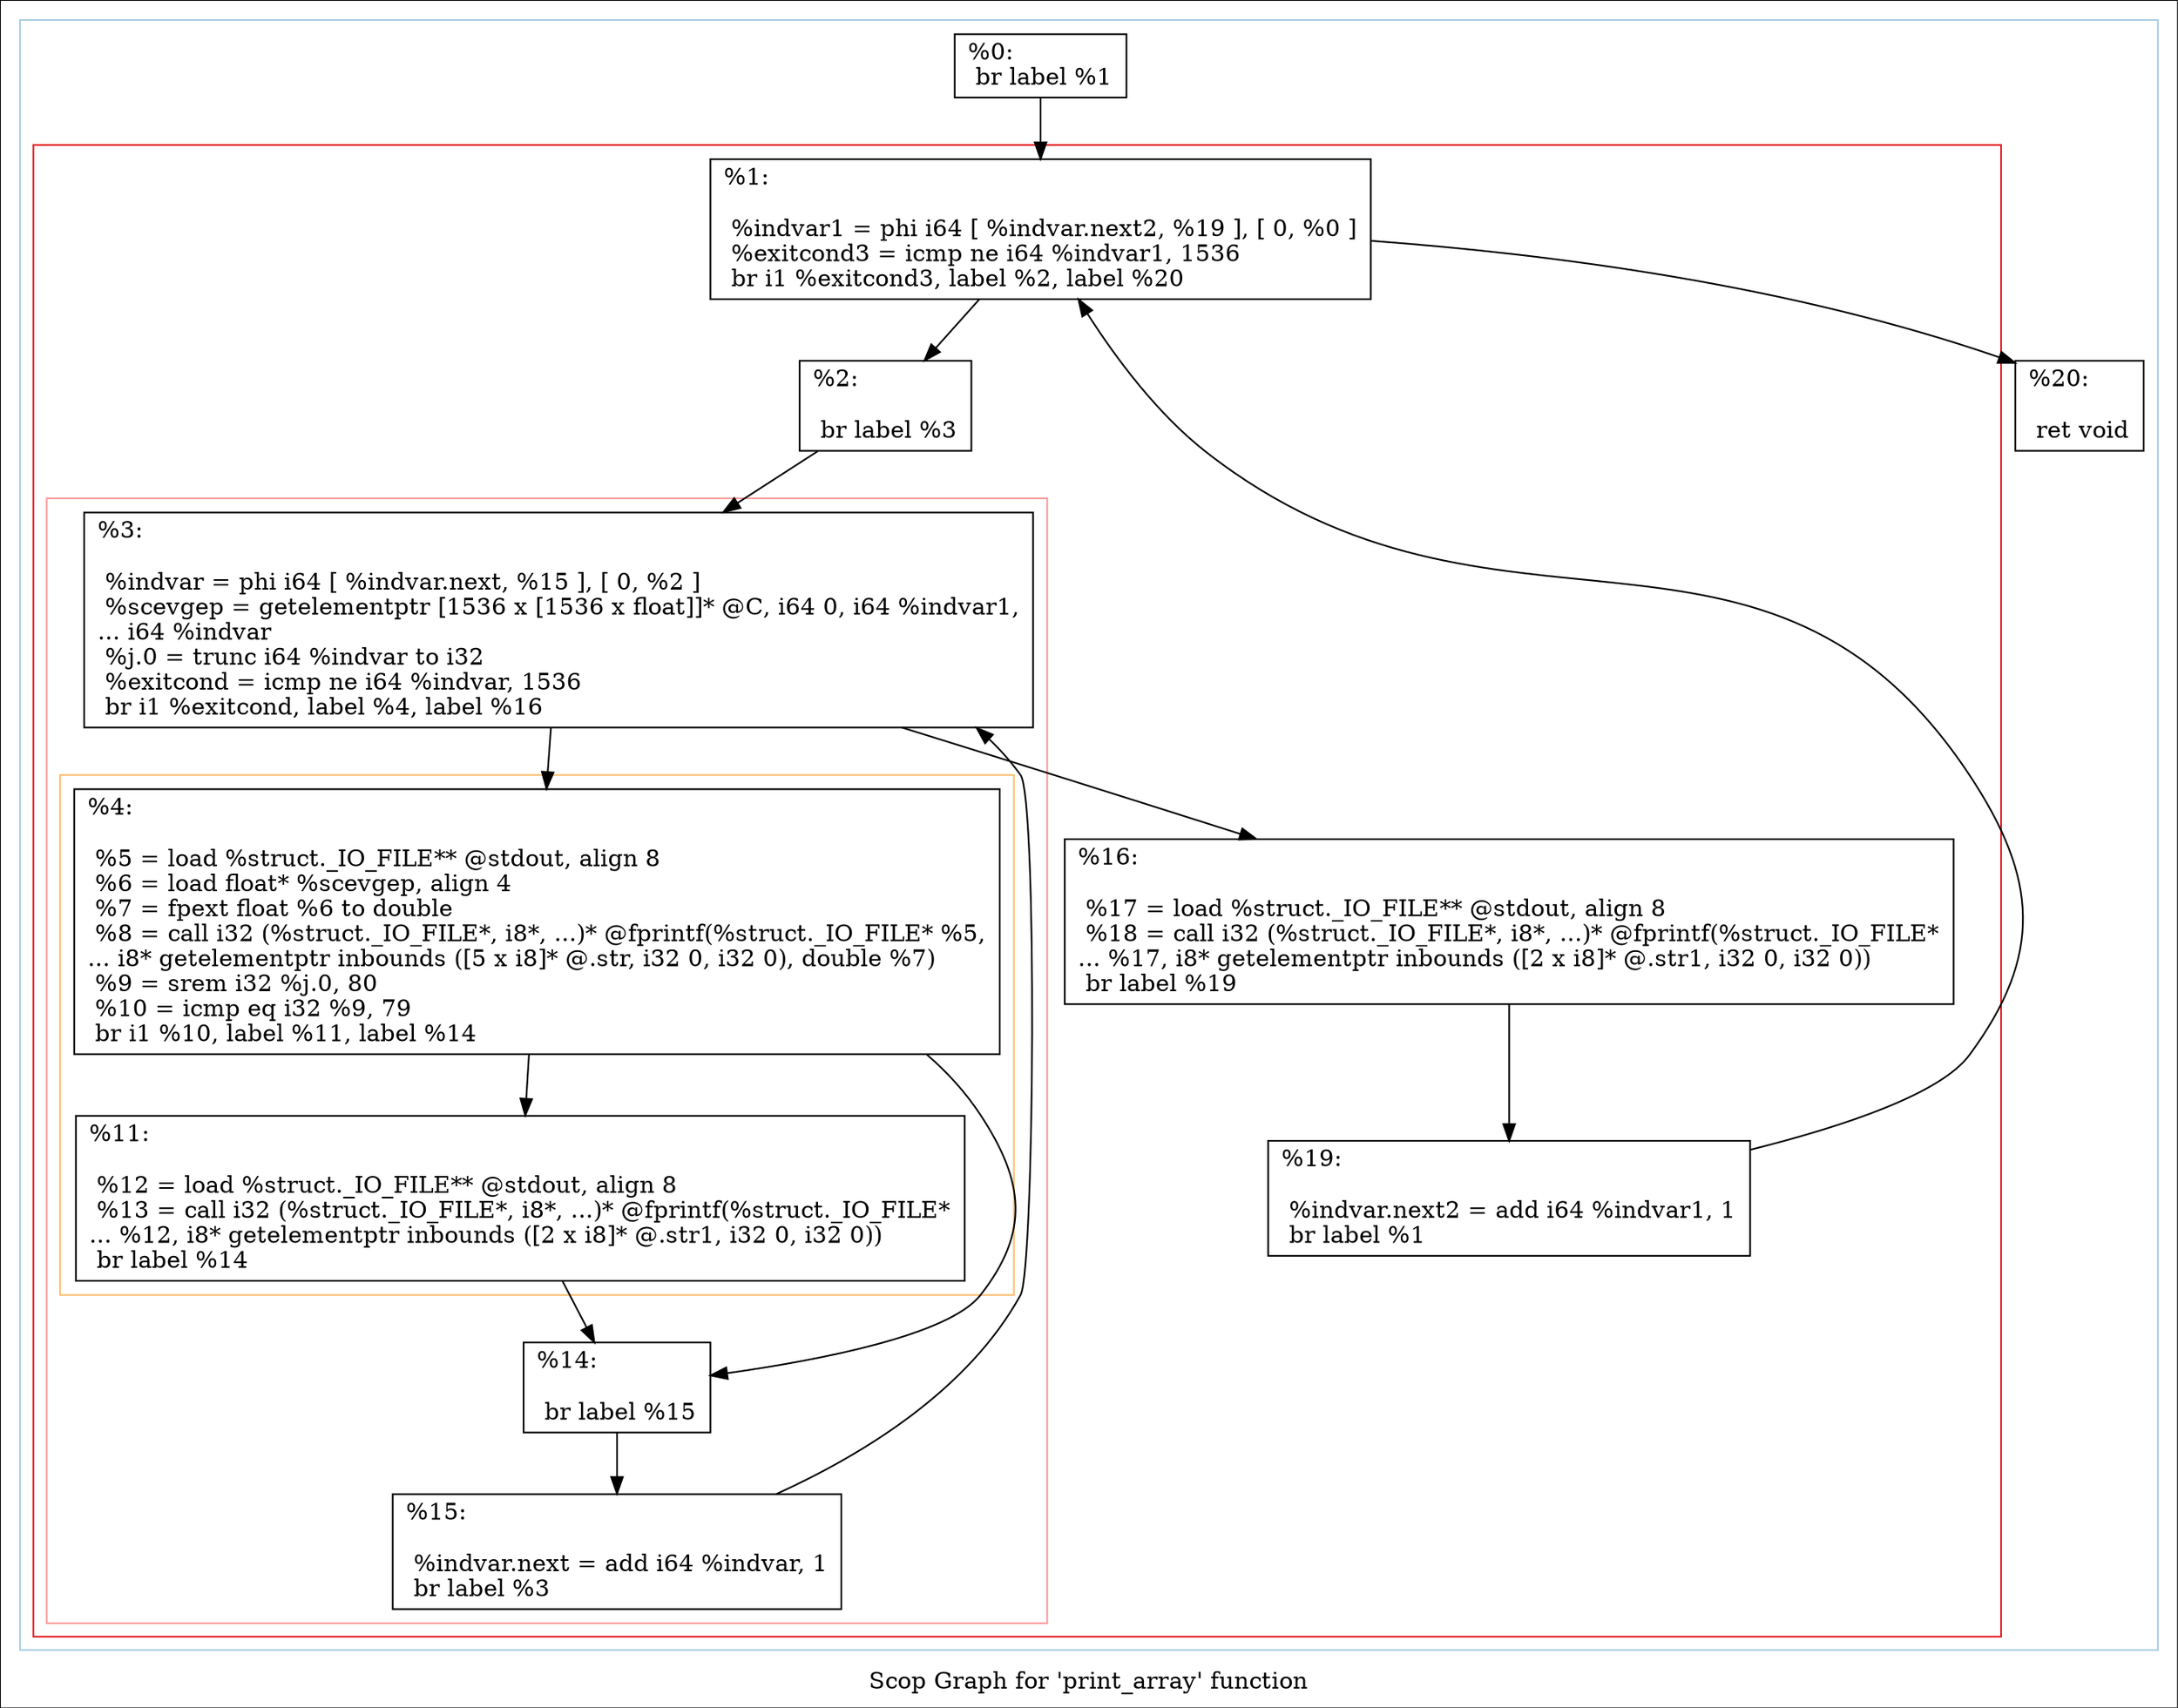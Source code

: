 digraph "Scop Graph for 'print_array' function" {
	label="Scop Graph for 'print_array' function";

	Node0x15875f0 [shape=record,label="{%0:\l  br label %1\l}"];
	Node0x15875f0 -> Node0x158a3e0;
	Node0x158a3e0 [shape=record,label="{%1:\l\l  %indvar1 = phi i64 [ %indvar.next2, %19 ], [ 0, %0 ]\l  %exitcond3 = icmp ne i64 %indvar1, 1536\l  br i1 %exitcond3, label %2, label %20\l}"];
	Node0x158a3e0 -> Node0x15894f0;
	Node0x158a3e0 -> Node0x1589610;
	Node0x15894f0 [shape=record,label="{%2:\l\l  br label %3\l}"];
	Node0x15894f0 -> Node0x158cb00;
	Node0x158cb00 [shape=record,label="{%3:\l\l  %indvar = phi i64 [ %indvar.next, %15 ], [ 0, %2 ]\l  %scevgep = getelementptr [1536 x [1536 x float]]* @C, i64 0, i64 %indvar1,\l... i64 %indvar\l  %j.0 = trunc i64 %indvar to i32\l  %exitcond = icmp ne i64 %indvar, 1536\l  br i1 %exitcond, label %4, label %16\l}"];
	Node0x158cb00 -> Node0x1588c70;
	Node0x158cb00 -> Node0x158cbb0;
	Node0x1588c70 [shape=record,label="{%4:\l\l  %5 = load %struct._IO_FILE** @stdout, align 8\l  %6 = load float* %scevgep, align 4\l  %7 = fpext float %6 to double\l  %8 = call i32 (%struct._IO_FILE*, i8*, ...)* @fprintf(%struct._IO_FILE* %5,\l... i8* getelementptr inbounds ([5 x i8]* @.str, i32 0, i32 0), double %7)\l  %9 = srem i32 %j.0, 80\l  %10 = icmp eq i32 %9, 79\l  br i1 %10, label %11, label %14\l}"];
	Node0x1588c70 -> Node0x1588c90;
	Node0x1588c70 -> Node0x158cab0;
	Node0x1588c90 [shape=record,label="{%11:\l\l  %12 = load %struct._IO_FILE** @stdout, align 8\l  %13 = call i32 (%struct._IO_FILE*, i8*, ...)* @fprintf(%struct._IO_FILE*\l... %12, i8* getelementptr inbounds ([2 x i8]* @.str1, i32 0, i32 0))\l  br label %14\l}"];
	Node0x1588c90 -> Node0x158cab0;
	Node0x158cab0 [shape=record,label="{%14:\l\l  br label %15\l}"];
	Node0x158cab0 -> Node0x158cad0;
	Node0x158cad0 [shape=record,label="{%15:\l\l  %indvar.next = add i64 %indvar, 1\l  br label %3\l}"];
	Node0x158cad0 -> Node0x158cb00[constraint=false];
	Node0x158cbb0 [shape=record,label="{%16:\l\l  %17 = load %struct._IO_FILE** @stdout, align 8\l  %18 = call i32 (%struct._IO_FILE*, i8*, ...)* @fprintf(%struct._IO_FILE*\l... %17, i8* getelementptr inbounds ([2 x i8]* @.str1, i32 0, i32 0))\l  br label %19\l}"];
	Node0x158cbb0 -> Node0x158e260;
	Node0x158e260 [shape=record,label="{%19:\l\l  %indvar.next2 = add i64 %indvar1, 1\l  br label %1\l}"];
	Node0x158e260 -> Node0x158a3e0[constraint=false];
	Node0x1589610 [shape=record,label="{%20:\l\l  ret void\l}"];
	colorscheme = "paired12"
        subgraph cluster_0x1589e30 {
          label = "";
          style = solid;
          color = 1
          subgraph cluster_0x15893c0 {
            label = "";
            style = solid;
            color = 6
            subgraph cluster_0x1588cc0 {
              label = "";
              style = solid;
              color = 5
              subgraph cluster_0x1589eb0 {
                label = "";
                style = solid;
                color = 7
                Node0x1588c70;
                Node0x1588c90;
              }
              Node0x158cb00;
              Node0x158cab0;
              Node0x158cad0;
            }
            Node0x158a3e0;
            Node0x15894f0;
            Node0x158cbb0;
            Node0x158e260;
          }
          Node0x15875f0;
          Node0x1589610;
        }
}
